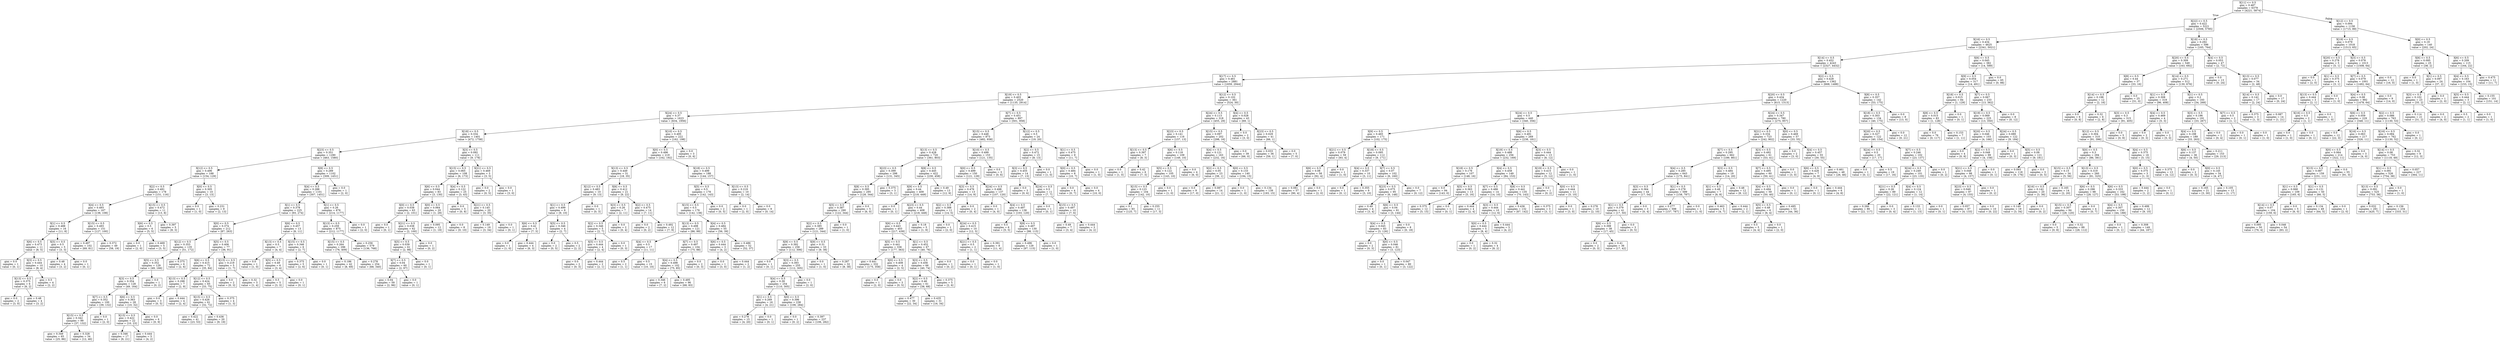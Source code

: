 digraph Tree {
node [shape=box] ;
0 [label="X[11] <= 0.5\ngini = 0.487\nsamples = 6379\nvalue = [4221, 5874]"] ;
1 [label="X[22] <= 0.5\ngini = 0.422\nsamples = 5221\nvalue = [2506, 5785]"] ;
0 -> 1 [labeldistance=2.5, labelangle=45, headlabel="True"] ;
2 [label="X[16] <= 0.5\ngini = 0.434\nsamples = 4625\nvalue = [2341, 5021]"] ;
1 -> 2 ;
3 [label="X[14] <= 0.5\ngini = 0.452\nsamples = 4243\nvalue = [2327, 4432]"] ;
2 -> 3 ;
4 [label="X[17] <= 0.5\ngini = 0.461\nsamples = 2881\nvalue = [1659, 2944]"] ;
3 -> 4 ;
5 [label="X[19] <= 0.5\ngini = 0.403\nsamples = 2520\nvalue = [1135, 2914]"] ;
4 -> 5 ;
6 [label="X[24] <= 0.5\ngini = 0.37\nsamples = 1623\nvalue = [634, 1956]"] ;
5 -> 6 ;
7 [label="X[18] <= 0.5\ngini = 0.334\nsamples = 1401\nvalue = [472, 1758]"] ;
6 -> 7 ;
8 [label="X[23] <= 0.5\ngini = 0.351\nsamples = 1290\nvalue = [463, 1580]"] ;
7 -> 8 ;
9 [label="X[12] <= 0.5\ngini = 0.496\nsamples = 188\nvalue = [154, 129]"] ;
8 -> 9 ;
10 [label="X[2] <= 0.5\ngini = 0.491\nsamples = 178\nvalue = [151, 116]"] ;
9 -> 10 ;
11 [label="X[4] <= 0.5\ngini = 0.493\nsamples = 167\nvalue = [138, 108]"] ;
10 -> 11 ;
12 [label="X[1] <= 0.5\ngini = 0.488\nsamples = 16\nvalue = [11, 8]"] ;
11 -> 12 ;
13 [label="X[6] <= 0.5\ngini = 0.473\nsamples = 11\nvalue = [8, 5]"] ;
12 -> 13 ;
14 [label="gini = 0.0\nsamples = 1\nvalue = [0, 1]"] ;
13 -> 14 ;
15 [label="X[3] <= 0.5\ngini = 0.444\nsamples = 10\nvalue = [8, 4]"] ;
13 -> 15 ;
16 [label="X[13] <= 0.5\ngini = 0.375\nsamples = 6\nvalue = [6, 2]"] ;
15 -> 16 ;
17 [label="gini = 0.0\nsamples = 2\nvalue = [3, 0]"] ;
16 -> 17 ;
18 [label="gini = 0.48\nsamples = 4\nvalue = [3, 2]"] ;
16 -> 18 ;
19 [label="gini = 0.5\nsamples = 4\nvalue = [2, 2]"] ;
15 -> 19 ;
20 [label="X[5] <= 0.5\ngini = 0.5\nsamples = 5\nvalue = [3, 3]"] ;
12 -> 20 ;
21 [label="gini = 0.48\nsamples = 4\nvalue = [3, 2]"] ;
20 -> 21 ;
22 [label="gini = 0.0\nsamples = 1\nvalue = [0, 1]"] ;
20 -> 22 ;
23 [label="X[15] <= 0.5\ngini = 0.493\nsamples = 151\nvalue = [127, 100]"] ;
11 -> 23 ;
24 [label="gini = 0.497\nsamples = 102\nvalue = [69, 81]"] ;
23 -> 24 ;
25 [label="gini = 0.372\nsamples = 49\nvalue = [58, 19]"] ;
23 -> 25 ;
26 [label="X[15] <= 0.5\ngini = 0.472\nsamples = 11\nvalue = [13, 8]"] ;
10 -> 26 ;
27 [label="X[6] <= 0.5\ngini = 0.5\nsamples = 6\nvalue = [5, 5]"] ;
26 -> 27 ;
28 [label="gini = 0.0\nsamples = 1\nvalue = [2, 0]"] ;
27 -> 28 ;
29 [label="gini = 0.469\nsamples = 5\nvalue = [3, 5]"] ;
27 -> 29 ;
30 [label="gini = 0.397\nsamples = 5\nvalue = [8, 3]"] ;
26 -> 30 ;
31 [label="X[0] <= 0.5\ngini = 0.305\nsamples = 10\nvalue = [3, 13]"] ;
9 -> 31 ;
32 [label="gini = 0.0\nsamples = 1\nvalue = [1, 0]"] ;
31 -> 32 ;
33 [label="gini = 0.231\nsamples = 9\nvalue = [2, 13]"] ;
31 -> 33 ;
34 [label="X[8] <= 0.5\ngini = 0.289\nsamples = 1102\nvalue = [309, 1451]"] ;
8 -> 34 ;
35 [label="X[4] <= 0.5\ngini = 0.288\nsamples = 1101\nvalue = [307, 1451]"] ;
34 -> 35 ;
36 [label="X[1] <= 0.5\ngini = 0.378\nsamples = 225\nvalue = [93, 274]"] ;
35 -> 36 ;
37 [label="X[0] <= 0.5\ngini = 0.374\nsamples = 212\nvalue = [87, 263]"] ;
36 -> 37 ;
38 [label="X[12] <= 0.5\ngini = 0.353\nsamples = 135\nvalue = [51, 172]"] ;
37 -> 38 ;
39 [label="X[5] <= 0.5\ngini = 0.352\nsamples = 129\nvalue = [49, 166]"] ;
38 -> 39 ;
40 [label="X[3] <= 0.5\ngini = 0.354\nsamples = 128\nvalue = [49, 164]"] ;
39 -> 40 ;
41 [label="X[7] <= 0.5\ngini = 0.352\nsamples = 100\nvalue = [39, 132]"] ;
40 -> 41 ;
42 [label="X[15] <= 0.5\ngini = 0.342\nsamples = 99\nvalue = [37, 132]"] ;
41 -> 42 ;
43 [label="gini = 0.349\nsamples = 65\nvalue = [25, 86]"] ;
42 -> 43 ;
44 [label="gini = 0.328\nsamples = 34\nvalue = [12, 46]"] ;
42 -> 44 ;
45 [label="gini = 0.0\nsamples = 1\nvalue = [2, 0]"] ;
41 -> 45 ;
46 [label="X[6] <= 0.5\ngini = 0.363\nsamples = 28\nvalue = [10, 32]"] ;
40 -> 46 ;
47 [label="X[15] <= 0.5\ngini = 0.422\nsamples = 22\nvalue = [10, 23]"] ;
46 -> 47 ;
48 [label="gini = 0.346\nsamples = 17\nvalue = [6, 21]"] ;
47 -> 48 ;
49 [label="gini = 0.444\nsamples = 5\nvalue = [4, 2]"] ;
47 -> 49 ;
50 [label="gini = 0.0\nsamples = 6\nvalue = [0, 9]"] ;
46 -> 50 ;
51 [label="gini = 0.0\nsamples = 1\nvalue = [0, 2]"] ;
39 -> 51 ;
52 [label="gini = 0.375\nsamples = 6\nvalue = [2, 6]"] ;
38 -> 52 ;
53 [label="X[5] <= 0.5\ngini = 0.406\nsamples = 77\nvalue = [36, 91]"] ;
37 -> 53 ;
54 [label="X[6] <= 0.5\ngini = 0.415\nsamples = 72\nvalue = [35, 84]"] ;
53 -> 54 ;
55 [label="X[13] <= 0.5\ngini = 0.298\nsamples = 7\nvalue = [2, 9]"] ;
54 -> 55 ;
56 [label="gini = 0.0\nsamples = 3\nvalue = [0, 5]"] ;
55 -> 56 ;
57 [label="gini = 0.444\nsamples = 4\nvalue = [2, 4]"] ;
55 -> 57 ;
58 [label="X[12] <= 0.5\ngini = 0.424\nsamples = 65\nvalue = [33, 75]"] ;
54 -> 58 ;
59 [label="X[15] <= 0.5\ngini = 0.426\nsamples = 61\nvalue = [32, 72]"] ;
58 -> 59 ;
60 [label="gini = 0.422\nsamples = 41\nvalue = [23, 53]"] ;
59 -> 60 ;
61 [label="gini = 0.436\nsamples = 20\nvalue = [9, 19]"] ;
59 -> 61 ;
62 [label="gini = 0.375\nsamples = 4\nvalue = [1, 3]"] ;
58 -> 62 ;
63 [label="X[15] <= 0.5\ngini = 0.219\nsamples = 5\nvalue = [1, 7]"] ;
53 -> 63 ;
64 [label="gini = 0.0\nsamples = 2\nvalue = [0, 3]"] ;
63 -> 64 ;
65 [label="gini = 0.32\nsamples = 3\nvalue = [1, 4]"] ;
63 -> 65 ;
66 [label="X[6] <= 0.5\ngini = 0.457\nsamples = 13\nvalue = [6, 11]"] ;
36 -> 66 ;
67 [label="X[13] <= 0.5\ngini = 0.5\nsamples = 7\nvalue = [4, 4]"] ;
66 -> 67 ;
68 [label="gini = 0.0\nsamples = 1\nvalue = [1, 0]"] ;
67 -> 68 ;
69 [label="X[5] <= 0.5\ngini = 0.49\nsamples = 6\nvalue = [3, 4]"] ;
67 -> 69 ;
70 [label="gini = 0.5\nsamples = 5\nvalue = [3, 3]"] ;
69 -> 70 ;
71 [label="gini = 0.0\nsamples = 1\nvalue = [0, 1]"] ;
69 -> 71 ;
72 [label="X[15] <= 0.5\ngini = 0.346\nsamples = 6\nvalue = [2, 7]"] ;
66 -> 72 ;
73 [label="gini = 0.375\nsamples = 5\nvalue = [2, 6]"] ;
72 -> 73 ;
74 [label="gini = 0.0\nsamples = 1\nvalue = [0, 1]"] ;
72 -> 74 ;
75 [label="X[1] <= 0.5\ngini = 0.26\nsamples = 876\nvalue = [214, 1177]"] ;
35 -> 75 ;
76 [label="X[13] <= 0.5\ngini = 0.259\nsamples = 875\nvalue = [212, 1177]"] ;
75 -> 76 ;
77 [label="X[15] <= 0.5\ngini = 0.264\nsamples = 296\nvalue = [76, 409]"] ;
76 -> 77 ;
78 [label="gini = 0.186\nsamples = 42\nvalue = [8, 69]"] ;
77 -> 78 ;
79 [label="gini = 0.278\nsamples = 254\nvalue = [68, 340]"] ;
77 -> 79 ;
80 [label="gini = 0.256\nsamples = 579\nvalue = [136, 768]"] ;
76 -> 80 ;
81 [label="gini = 0.0\nsamples = 1\nvalue = [2, 0]"] ;
75 -> 81 ;
82 [label="gini = 0.0\nsamples = 1\nvalue = [2, 0]"] ;
34 -> 82 ;
83 [label="X[3] <= 0.5\ngini = 0.092\nsamples = 111\nvalue = [9, 178]"] ;
7 -> 83 ;
84 [label="X[15] <= 0.5\ngini = 0.065\nsamples = 108\nvalue = [6, 173]"] ;
83 -> 84 ;
85 [label="X[6] <= 0.5\ngini = 0.044\nsamples = 83\nvalue = [3, 130]"] ;
84 -> 85 ;
86 [label="X[0] <= 0.5\ngini = 0.038\nsamples = 63\nvalue = [2, 101]"] ;
85 -> 86 ;
87 [label="gini = 0.0\nsamples = 1\nvalue = [0, 1]"] ;
86 -> 87 ;
88 [label="X[21] <= 0.5\ngini = 0.038\nsamples = 62\nvalue = [2, 100]"] ;
86 -> 88 ;
89 [label="X[5] <= 0.5\ngini = 0.039\nsamples = 61\nvalue = [2, 98]"] ;
88 -> 89 ;
90 [label="X[7] <= 0.5\ngini = 0.04\nsamples = 60\nvalue = [2, 97]"] ;
89 -> 90 ;
91 [label="gini = 0.04\nsamples = 59\nvalue = [2, 96]"] ;
90 -> 91 ;
92 [label="gini = 0.0\nsamples = 1\nvalue = [0, 1]"] ;
90 -> 92 ;
93 [label="gini = 0.0\nsamples = 1\nvalue = [0, 1]"] ;
89 -> 93 ;
94 [label="gini = 0.0\nsamples = 1\nvalue = [0, 2]"] ;
88 -> 94 ;
95 [label="X[0] <= 0.5\ngini = 0.064\nsamples = 20\nvalue = [1, 29]"] ;
85 -> 95 ;
96 [label="gini = 0.095\nsamples = 12\nvalue = [1, 19]"] ;
95 -> 96 ;
97 [label="gini = 0.0\nsamples = 8\nvalue = [0, 10]"] ;
95 -> 97 ;
98 [label="X[4] <= 0.5\ngini = 0.122\nsamples = 25\nvalue = [3, 43]"] ;
84 -> 98 ;
99 [label="gini = 0.0\nsamples = 5\nvalue = [0, 8]"] ;
98 -> 99 ;
100 [label="X[21] <= 0.5\ngini = 0.145\nsamples = 20\nvalue = [3, 35]"] ;
98 -> 100 ;
101 [label="gini = 0.149\nsamples = 19\nvalue = [3, 34]"] ;
100 -> 101 ;
102 [label="gini = 0.0\nsamples = 1\nvalue = [0, 1]"] ;
100 -> 102 ;
103 [label="X[21] <= 0.5\ngini = 0.469\nsamples = 3\nvalue = [3, 5]"] ;
83 -> 103 ;
104 [label="gini = 0.0\nsamples = 2\nvalue = [0, 5]"] ;
103 -> 104 ;
105 [label="gini = 0.0\nsamples = 1\nvalue = [3, 0]"] ;
103 -> 105 ;
106 [label="X[10] <= 0.5\ngini = 0.495\nsamples = 222\nvalue = [162, 198]"] ;
6 -> 106 ;
107 [label="X[0] <= 0.5\ngini = 0.496\nsamples = 219\nvalue = [162, 192]"] ;
106 -> 107 ;
108 [label="X[13] <= 0.5\ngini = 0.449\nsamples = 31\nvalue = [18, 35]"] ;
107 -> 108 ;
109 [label="X[12] <= 0.5\ngini = 0.483\nsamples = 10\nvalue = [9, 13]"] ;
108 -> 109 ;
110 [label="X[1] <= 0.5\ngini = 0.499\nsamples = 9\nvalue = [9, 10]"] ;
109 -> 110 ;
111 [label="X[6] <= 0.5\ngini = 0.42\nsamples = 5\nvalue = [7, 3]"] ;
110 -> 111 ;
112 [label="gini = 0.0\nsamples = 1\nvalue = [1, 0]"] ;
111 -> 112 ;
113 [label="gini = 0.444\nsamples = 4\nvalue = [6, 3]"] ;
111 -> 113 ;
114 [label="X[5] <= 0.5\ngini = 0.346\nsamples = 4\nvalue = [2, 7]"] ;
110 -> 114 ;
115 [label="gini = 0.0\nsamples = 2\nvalue = [0, 5]"] ;
114 -> 115 ;
116 [label="gini = 0.5\nsamples = 2\nvalue = [2, 2]"] ;
114 -> 116 ;
117 [label="gini = 0.0\nsamples = 1\nvalue = [0, 3]"] ;
109 -> 117 ;
118 [label="X[6] <= 0.5\ngini = 0.412\nsamples = 21\nvalue = [9, 22]"] ;
108 -> 118 ;
119 [label="X[3] <= 0.5\ngini = 0.26\nsamples = 7\nvalue = [2, 11]"] ;
118 -> 119 ;
120 [label="X[2] <= 0.5\ngini = 0.346\nsamples = 5\nvalue = [2, 7]"] ;
119 -> 120 ;
121 [label="X[5] <= 0.5\ngini = 0.444\nsamples = 4\nvalue = [2, 4]"] ;
120 -> 121 ;
122 [label="gini = 0.0\nsamples = 2\nvalue = [0, 3]"] ;
121 -> 122 ;
123 [label="gini = 0.444\nsamples = 2\nvalue = [2, 1]"] ;
121 -> 123 ;
124 [label="gini = 0.0\nsamples = 1\nvalue = [0, 3]"] ;
120 -> 124 ;
125 [label="gini = 0.0\nsamples = 2\nvalue = [0, 4]"] ;
119 -> 125 ;
126 [label="X[2] <= 0.5\ngini = 0.475\nsamples = 14\nvalue = [7, 11]"] ;
118 -> 126 ;
127 [label="gini = 0.0\nsamples = 2\nvalue = [0, 2]"] ;
126 -> 127 ;
128 [label="gini = 0.492\nsamples = 12\nvalue = [7, 9]"] ;
126 -> 128 ;
129 [label="X[18] <= 0.5\ngini = 0.499\nsamples = 188\nvalue = [144, 157]"] ;
107 -> 129 ;
130 [label="X[5] <= 0.5\ngini = 0.5\nsamples = 178\nvalue = [142, 143]"] ;
129 -> 130 ;
131 [label="X[15] <= 0.5\ngini = 0.5\nsamples = 176\nvalue = [142, 138]"] ;
130 -> 131 ;
132 [label="X[13] <= 0.5\ngini = 0.498\nsamples = 121\nvalue = [86, 99]"] ;
131 -> 132 ;
133 [label="X[4] <= 0.5\ngini = 0.5\nsamples = 17\nvalue = [11, 11]"] ;
132 -> 133 ;
134 [label="gini = 0.5\nsamples = 2\nvalue = [1, 1]"] ;
133 -> 134 ;
135 [label="gini = 0.5\nsamples = 15\nvalue = [10, 10]"] ;
133 -> 135 ;
136 [label="X[7] <= 0.5\ngini = 0.497\nsamples = 104\nvalue = [75, 88]"] ;
132 -> 136 ;
137 [label="X[4] <= 0.5\ngini = 0.498\nsamples = 102\nvalue = [75, 85]"] ;
136 -> 137 ;
138 [label="gini = 0.346\nsamples = 6\nvalue = [7, 2]"] ;
137 -> 138 ;
139 [label="gini = 0.495\nsamples = 96\nvalue = [68, 83]"] ;
137 -> 139 ;
140 [label="gini = 0.0\nsamples = 2\nvalue = [0, 3]"] ;
136 -> 140 ;
141 [label="X[4] <= 0.5\ngini = 0.484\nsamples = 55\nvalue = [56, 39]"] ;
131 -> 141 ;
142 [label="X[6] <= 0.5\ngini = 0.444\nsamples = 3\nvalue = [4, 2]"] ;
141 -> 142 ;
143 [label="gini = 0.0\nsamples = 1\nvalue = [3, 0]"] ;
142 -> 143 ;
144 [label="gini = 0.444\nsamples = 2\nvalue = [1, 2]"] ;
142 -> 144 ;
145 [label="gini = 0.486\nsamples = 52\nvalue = [52, 37]"] ;
141 -> 145 ;
146 [label="gini = 0.0\nsamples = 2\nvalue = [0, 5]"] ;
130 -> 146 ;
147 [label="X[13] <= 0.5\ngini = 0.219\nsamples = 10\nvalue = [2, 14]"] ;
129 -> 147 ;
148 [label="gini = 0.0\nsamples = 1\nvalue = [2, 0]"] ;
147 -> 148 ;
149 [label="gini = 0.0\nsamples = 9\nvalue = [0, 14]"] ;
147 -> 149 ;
150 [label="gini = 0.0\nsamples = 3\nvalue = [0, 6]"] ;
106 -> 150 ;
151 [label="X[7] <= 0.5\ngini = 0.451\nsamples = 897\nvalue = [501, 958]"] ;
5 -> 151 ;
152 [label="X[15] <= 0.5\ngini = 0.448\nsamples = 873\nvalue = [482, 938]"] ;
151 -> 152 ;
153 [label="X[13] <= 0.5\ngini = 0.428\nsamples = 720\nvalue = [361, 803]"] ;
152 -> 153 ;
154 [label="X[23] <= 0.5\ngini = 0.399\nsamples = 298\nvalue = [131, 345]"] ;
153 -> 154 ;
155 [label="X[8] <= 0.5\ngini = 0.395\nsamples = 295\nvalue = [128, 344]"] ;
154 -> 155 ;
156 [label="X[5] <= 0.5\ngini = 0.387\nsamples = 290\nvalue = [122, 344]"] ;
155 -> 156 ;
157 [label="X[2] <= 0.5\ngini = 0.385\nsamples = 289\nvalue = [121, 344]"] ;
156 -> 157 ;
158 [label="X[9] <= 0.5\ngini = 0.392\nsamples = 256\nvalue = [112, 306]"] ;
157 -> 158 ;
159 [label="gini = 0.0\nsamples = 1\nvalue = [0, 1]"] ;
158 -> 159 ;
160 [label="X[3] <= 0.5\ngini = 0.393\nsamples = 255\nvalue = [112, 305]"] ;
158 -> 160 ;
161 [label="X[4] <= 0.5\ngini = 0.39\nsamples = 254\nvalue = [110, 305]"] ;
160 -> 161 ;
162 [label="X[1] <= 0.5\ngini = 0.269\nsamples = 16\nvalue = [4, 21]"] ;
161 -> 162 ;
163 [label="gini = 0.278\nsamples = 15\nvalue = [4, 20]"] ;
162 -> 163 ;
164 [label="gini = 0.0\nsamples = 1\nvalue = [0, 1]"] ;
162 -> 164 ;
165 [label="X[0] <= 0.5\ngini = 0.396\nsamples = 238\nvalue = [106, 284]"] ;
161 -> 165 ;
166 [label="gini = 0.0\nsamples = 1\nvalue = [0, 2]"] ;
165 -> 166 ;
167 [label="gini = 0.397\nsamples = 237\nvalue = [106, 282]"] ;
165 -> 167 ;
168 [label="gini = 0.0\nsamples = 1\nvalue = [2, 0]"] ;
160 -> 168 ;
169 [label="X[9] <= 0.5\ngini = 0.31\nsamples = 33\nvalue = [9, 38]"] ;
157 -> 169 ;
170 [label="gini = 0.0\nsamples = 1\nvalue = [1, 0]"] ;
169 -> 170 ;
171 [label="gini = 0.287\nsamples = 32\nvalue = [8, 38]"] ;
169 -> 171 ;
172 [label="gini = 0.0\nsamples = 1\nvalue = [1, 0]"] ;
156 -> 172 ;
173 [label="gini = 0.0\nsamples = 5\nvalue = [6, 0]"] ;
155 -> 173 ;
174 [label="gini = 0.375\nsamples = 3\nvalue = [3, 1]"] ;
154 -> 174 ;
175 [label="X[8] <= 0.5\ngini = 0.445\nsamples = 422\nvalue = [230, 458]"] ;
153 -> 175 ;
176 [label="X[9] <= 0.5\ngini = 0.44\nsamples = 409\nvalue = [218, 449]"] ;
175 -> 176 ;
177 [label="gini = 0.0\nsamples = 1\nvalue = [0, 1]"] ;
176 -> 177 ;
178 [label="X[23] <= 0.5\ngini = 0.44\nsamples = 408\nvalue = [218, 448]"] ;
176 -> 178 ;
179 [label="X[6] <= 0.5\ngini = 0.443\nsamples = 403\nvalue = [217, 439]"] ;
178 -> 179 ;
180 [label="X[5] <= 0.5\ngini = 0.441\nsamples = 336\nvalue = [177, 363]"] ;
179 -> 180 ;
181 [label="gini = 0.441\nsamples = 332\nvalue = [175, 358]"] ;
180 -> 181 ;
182 [label="X[0] <= 0.5\ngini = 0.408\nsamples = 4\nvalue = [2, 5]"] ;
180 -> 182 ;
183 [label="gini = 0.0\nsamples = 1\nvalue = [2, 0]"] ;
182 -> 183 ;
184 [label="gini = 0.0\nsamples = 3\nvalue = [0, 5]"] ;
182 -> 184 ;
185 [label="X[1] <= 0.5\ngini = 0.452\nsamples = 67\nvalue = [40, 76]"] ;
179 -> 185 ;
186 [label="X[3] <= 0.5\ngini = 0.456\nsamples = 66\nvalue = [40, 74]"] ;
185 -> 186 ;
187 [label="X[2] <= 0.5\ngini = 0.46\nsamples = 61\nvalue = [38, 68]"] ;
186 -> 187 ;
188 [label="gini = 0.477\nsamples = 30\nvalue = [22, 34]"] ;
187 -> 188 ;
189 [label="gini = 0.435\nsamples = 31\nvalue = [16, 34]"] ;
187 -> 189 ;
190 [label="gini = 0.375\nsamples = 5\nvalue = [2, 6]"] ;
186 -> 190 ;
191 [label="gini = 0.0\nsamples = 1\nvalue = [0, 2]"] ;
185 -> 191 ;
192 [label="gini = 0.18\nsamples = 5\nvalue = [1, 9]"] ;
178 -> 192 ;
193 [label="gini = 0.49\nsamples = 13\nvalue = [12, 9]"] ;
175 -> 193 ;
194 [label="X[10] <= 0.5\ngini = 0.499\nsamples = 153\nvalue = [121, 135]"] ;
152 -> 194 ;
195 [label="X[0] <= 0.5\ngini = 0.499\nsamples = 150\nvalue = [121, 129]"] ;
194 -> 195 ;
196 [label="X[3] <= 0.5\ngini = 0.476\nsamples = 13\nvalue = [14, 9]"] ;
195 -> 196 ;
197 [label="X[2] <= 0.5\ngini = 0.388\nsamples = 11\nvalue = [14, 5]"] ;
196 -> 197 ;
198 [label="gini = 0.0\nsamples = 1\nvalue = [2, 0]"] ;
197 -> 198 ;
199 [label="X[24] <= 0.5\ngini = 0.415\nsamples = 10\nvalue = [12, 5]"] ;
197 -> 199 ;
200 [label="X[21] <= 0.5\ngini = 0.5\nsamples = 2\nvalue = [1, 1]"] ;
199 -> 200 ;
201 [label="gini = 0.0\nsamples = 1\nvalue = [0, 1]"] ;
200 -> 201 ;
202 [label="gini = 0.0\nsamples = 1\nvalue = [1, 0]"] ;
200 -> 202 ;
203 [label="gini = 0.391\nsamples = 8\nvalue = [11, 4]"] ;
199 -> 203 ;
204 [label="gini = 0.0\nsamples = 2\nvalue = [0, 4]"] ;
196 -> 204 ;
205 [label="X[24] <= 0.5\ngini = 0.498\nsamples = 137\nvalue = [107, 120]"] ;
195 -> 205 ;
206 [label="gini = 0.0\nsamples = 1\nvalue = [4, 0]"] ;
205 -> 206 ;
207 [label="X[4] <= 0.5\ngini = 0.497\nsamples = 136\nvalue = [103, 120]"] ;
205 -> 207 ;
208 [label="gini = 0.5\nsamples = 6\nvalue = [5, 5]"] ;
207 -> 208 ;
209 [label="X[8] <= 0.5\ngini = 0.497\nsamples = 130\nvalue = [98, 115]"] ;
207 -> 209 ;
210 [label="gini = 0.496\nsamples = 129\nvalue = [97, 115]"] ;
209 -> 210 ;
211 [label="gini = 0.0\nsamples = 1\nvalue = [1, 0]"] ;
209 -> 211 ;
212 [label="gini = 0.0\nsamples = 3\nvalue = [0, 6]"] ;
194 -> 212 ;
213 [label="X[12] <= 0.5\ngini = 0.5\nsamples = 24\nvalue = [19, 20]"] ;
151 -> 213 ;
214 [label="X[2] <= 0.5\ngini = 0.472\nsamples = 15\nvalue = [8, 13]"] ;
213 -> 214 ;
215 [label="X[3] <= 0.5\ngini = 0.455\nsamples = 14\nvalue = [7, 13]"] ;
214 -> 215 ;
216 [label="gini = 0.0\nsamples = 3\nvalue = [0, 6]"] ;
215 -> 216 ;
217 [label="X[24] <= 0.5\ngini = 0.5\nsamples = 11\nvalue = [7, 7]"] ;
215 -> 217 ;
218 [label="gini = 0.0\nsamples = 1\nvalue = [0, 1]"] ;
217 -> 218 ;
219 [label="X[15] <= 0.5\ngini = 0.497\nsamples = 10\nvalue = [7, 6]"] ;
217 -> 219 ;
220 [label="gini = 0.49\nsamples = 7\nvalue = [3, 4]"] ;
219 -> 220 ;
221 [label="gini = 0.444\nsamples = 3\nvalue = [4, 2]"] ;
219 -> 221 ;
222 [label="gini = 0.0\nsamples = 1\nvalue = [1, 0]"] ;
214 -> 222 ;
223 [label="X[1] <= 0.5\ngini = 0.475\nsamples = 9\nvalue = [11, 7]"] ;
213 -> 223 ;
224 [label="X[0] <= 0.5\ngini = 0.484\nsamples = 8\nvalue = [10, 7]"] ;
223 -> 224 ;
225 [label="gini = 0.0\nsamples = 4\nvalue = [0, 7]"] ;
224 -> 225 ;
226 [label="gini = 0.0\nsamples = 4\nvalue = [10, 0]"] ;
224 -> 226 ;
227 [label="gini = 0.0\nsamples = 1\nvalue = [1, 0]"] ;
223 -> 227 ;
228 [label="X[12] <= 0.5\ngini = 0.102\nsamples = 361\nvalue = [524, 30]"] ;
4 -> 228 ;
229 [label="X[24] <= 0.5\ngini = 0.113\nsamples = 318\nvalue = [455, 29]"] ;
228 -> 229 ;
230 [label="X[23] <= 0.5\ngini = 0.141\nsamples = 116\nvalue = [157, 13]"] ;
229 -> 230 ;
231 [label="X[13] <= 0.5\ngini = 0.397\nsamples = 7\nvalue = [8, 3]"] ;
230 -> 231 ;
232 [label="gini = 0.0\nsamples = 1\nvalue = [1, 0]"] ;
231 -> 232 ;
233 [label="gini = 0.42\nsamples = 6\nvalue = [7, 3]"] ;
231 -> 233 ;
234 [label="X[6] <= 0.5\ngini = 0.118\nsamples = 109\nvalue = [149, 10]"] ;
230 -> 234 ;
235 [label="X[5] <= 0.5\ngini = 0.122\nsamples = 105\nvalue = [143, 10]"] ;
234 -> 235 ;
236 [label="X[15] <= 0.5\ngini = 0.123\nsamples = 104\nvalue = [142, 10]"] ;
235 -> 236 ;
237 [label="gini = 0.1\nsamples = 93\nvalue = [125, 7]"] ;
236 -> 237 ;
238 [label="gini = 0.255\nsamples = 11\nvalue = [17, 3]"] ;
236 -> 238 ;
239 [label="gini = 0.0\nsamples = 1\nvalue = [1, 0]"] ;
235 -> 239 ;
240 [label="gini = 0.0\nsamples = 4\nvalue = [6, 0]"] ;
234 -> 240 ;
241 [label="X[15] <= 0.5\ngini = 0.097\nsamples = 202\nvalue = [298, 16]"] ;
229 -> 241 ;
242 [label="X[4] <= 0.5\ngini = 0.121\nsamples = 163\nvalue = [232, 16]"] ;
241 -> 242 ;
243 [label="X[2] <= 0.5\ngini = 0.05\nsamples = 23\nvalue = [38, 1]"] ;
242 -> 243 ;
244 [label="gini = 0.0\nsamples = 9\nvalue = [17, 0]"] ;
243 -> 244 ;
245 [label="gini = 0.087\nsamples = 14\nvalue = [21, 1]"] ;
243 -> 245 ;
246 [label="X[0] <= 0.5\ngini = 0.133\nsamples = 140\nvalue = [194, 15]"] ;
242 -> 246 ;
247 [label="gini = 0.0\nsamples = 1\nvalue = [1, 0]"] ;
246 -> 247 ;
248 [label="gini = 0.134\nsamples = 139\nvalue = [193, 15]"] ;
246 -> 248 ;
249 [label="gini = 0.0\nsamples = 39\nvalue = [66, 0]"] ;
241 -> 249 ;
250 [label="X[4] <= 0.5\ngini = 0.028\nsamples = 43\nvalue = [69, 1]"] ;
228 -> 250 ;
251 [label="gini = 0.0\nsamples = 2\nvalue = [3, 0]"] ;
250 -> 251 ;
252 [label="X[23] <= 0.5\ngini = 0.029\nsamples = 41\nvalue = [66, 1]"] ;
250 -> 252 ;
253 [label="gini = 0.033\nsamples = 36\nvalue = [59, 1]"] ;
252 -> 253 ;
254 [label="gini = 0.0\nsamples = 5\nvalue = [7, 0]"] ;
252 -> 254 ;
255 [label="X[2] <= 0.5\ngini = 0.428\nsamples = 1362\nvalue = [668, 1488]"] ;
3 -> 255 ;
256 [label="X[20] <= 0.5\ngini = 0.434\nsamples = 1220\nvalue = [615, 1313]"] ;
255 -> 256 ;
257 [label="X[24] <= 0.5\ngini = 0.5\nsamples = 440\nvalue = [340, 356]"] ;
256 -> 257 ;
258 [label="X[9] <= 0.5\ngini = 0.465\nsamples = 171\nvalue = [102, 175]"] ;
257 -> 258 ;
259 [label="X[21] <= 0.5\ngini = 0.079\nsamples = 59\nvalue = [93, 4]"] ;
258 -> 259 ;
260 [label="X[6] <= 0.5\ngini = 0.08\nsamples = 58\nvalue = [92, 4]"] ;
259 -> 260 ;
261 [label="gini = 0.081\nsamples = 57\nvalue = [90, 4]"] ;
260 -> 261 ;
262 [label="gini = 0.0\nsamples = 1\nvalue = [2, 0]"] ;
260 -> 262 ;
263 [label="gini = 0.0\nsamples = 1\nvalue = [1, 0]"] ;
259 -> 263 ;
264 [label="X[18] <= 0.5\ngini = 0.095\nsamples = 112\nvalue = [9, 171]"] ;
258 -> 264 ;
265 [label="X[4] <= 0.5\ngini = 0.337\nsamples = 10\nvalue = [3, 11]"] ;
264 -> 265 ;
266 [label="gini = 0.0\nsamples = 1\nvalue = [0, 1]"] ;
265 -> 266 ;
267 [label="gini = 0.355\nsamples = 9\nvalue = [3, 10]"] ;
265 -> 267 ;
268 [label="X[7] <= 0.5\ngini = 0.07\nsamples = 102\nvalue = [6, 160]"] ;
264 -> 268 ;
269 [label="X[23] <= 0.5\ngini = 0.075\nsamples = 95\nvalue = [6, 148]"] ;
268 -> 269 ;
270 [label="gini = 0.49\nsamples = 4\nvalue = [3, 4]"] ;
269 -> 270 ;
271 [label="X[6] <= 0.5\ngini = 0.04\nsamples = 91\nvalue = [3, 144]"] ;
269 -> 271 ;
272 [label="X[4] <= 0.5\ngini = 0.045\nsamples = 83\nvalue = [3, 126]"] ;
271 -> 272 ;
273 [label="gini = 0.0\nsamples = 2\nvalue = [0, 3]"] ;
272 -> 273 ;
274 [label="X[0] <= 0.5\ngini = 0.046\nsamples = 81\nvalue = [3, 123]"] ;
272 -> 274 ;
275 [label="gini = 0.0\nsamples = 1\nvalue = [0, 1]"] ;
274 -> 275 ;
276 [label="gini = 0.047\nsamples = 80\nvalue = [3, 122]"] ;
274 -> 276 ;
277 [label="gini = 0.0\nsamples = 8\nvalue = [0, 18]"] ;
271 -> 277 ;
278 [label="gini = 0.0\nsamples = 7\nvalue = [0, 12]"] ;
268 -> 278 ;
279 [label="X[6] <= 0.5\ngini = 0.491\nsamples = 269\nvalue = [238, 181]"] ;
257 -> 279 ;
280 [label="X[19] <= 0.5\ngini = 0.488\nsamples = 256\nvalue = [232, 169]"] ;
279 -> 280 ;
281 [label="X[18] <= 0.5\ngini = 0.176\nsamples = 107\nvalue = [148, 16]"] ;
280 -> 281 ;
282 [label="gini = 0.0\nsamples = 94\nvalue = [143, 0]"] ;
281 -> 282 ;
283 [label="X[5] <= 0.5\ngini = 0.363\nsamples = 13\nvalue = [5, 16]"] ;
281 -> 283 ;
284 [label="gini = 0.375\nsamples = 12\nvalue = [5, 15]"] ;
283 -> 284 ;
285 [label="gini = 0.0\nsamples = 1\nvalue = [0, 1]"] ;
283 -> 285 ;
286 [label="X[4] <= 0.5\ngini = 0.458\nsamples = 149\nvalue = [84, 153]"] ;
280 -> 286 ;
287 [label="X[7] <= 0.5\ngini = 0.486\nsamples = 14\nvalue = [14, 10]"] ;
286 -> 287 ;
288 [label="gini = 0.444\nsamples = 4\nvalue = [2, 4]"] ;
287 -> 288 ;
289 [label="X[3] <= 0.5\ngini = 0.444\nsamples = 10\nvalue = [12, 6]"] ;
287 -> 289 ;
290 [label="X[0] <= 0.5\ngini = 0.444\nsamples = 5\nvalue = [8, 4]"] ;
289 -> 290 ;
291 [label="gini = 0.0\nsamples = 1\nvalue = [0, 2]"] ;
290 -> 291 ;
292 [label="gini = 0.32\nsamples = 4\nvalue = [8, 2]"] ;
290 -> 292 ;
293 [label="gini = 0.444\nsamples = 5\nvalue = [4, 2]"] ;
289 -> 293 ;
294 [label="X[8] <= 0.5\ngini = 0.441\nsamples = 135\nvalue = [70, 143]"] ;
286 -> 294 ;
295 [label="gini = 0.436\nsamples = 132\nvalue = [67, 142]"] ;
294 -> 295 ;
296 [label="gini = 0.375\nsamples = 3\nvalue = [3, 1]"] ;
294 -> 296 ;
297 [label="X[3] <= 0.5\ngini = 0.444\nsamples = 13\nvalue = [6, 12]"] ;
279 -> 297 ;
298 [label="X[19] <= 0.5\ngini = 0.415\nsamples = 12\nvalue = [5, 12]"] ;
297 -> 298 ;
299 [label="gini = 0.0\nsamples = 1\nvalue = [0, 2]"] ;
298 -> 299 ;
300 [label="X[0] <= 0.5\ngini = 0.444\nsamples = 11\nvalue = [5, 10]"] ;
298 -> 300 ;
301 [label="gini = 0.0\nsamples = 1\nvalue = [3, 0]"] ;
300 -> 301 ;
302 [label="gini = 0.278\nsamples = 10\nvalue = [2, 10]"] ;
300 -> 302 ;
303 [label="gini = 0.0\nsamples = 1\nvalue = [1, 0]"] ;
297 -> 303 ;
304 [label="X[24] <= 0.5\ngini = 0.347\nsamples = 780\nvalue = [275, 957]"] ;
256 -> 304 ;
305 [label="X[21] <= 0.5\ngini = 0.334\nsamples = 723\nvalue = [242, 902]"] ;
304 -> 305 ;
306 [label="X[7] <= 0.5\ngini = 0.295\nsamples = 662\nvalue = [189, 861]"] ;
305 -> 306 ;
307 [label="X[4] <= 0.5\ngini = 0.285\nsamples = 643\nvalue = [175, 841]"] ;
306 -> 307 ;
308 [label="X[3] <= 0.5\ngini = 0.364\nsamples = 44\nvalue = [17, 54]"] ;
307 -> 308 ;
309 [label="X[1] <= 0.5\ngini = 0.379\nsamples = 41\nvalue = [17, 50]"] ;
308 -> 309 ;
310 [label="X[6] <= 0.5\ngini = 0.398\nsamples = 38\nvalue = [17, 45]"] ;
309 -> 310 ;
311 [label="gini = 0.0\nsamples = 2\nvalue = [0, 3]"] ;
310 -> 311 ;
312 [label="gini = 0.41\nsamples = 36\nvalue = [17, 42]"] ;
310 -> 312 ;
313 [label="gini = 0.0\nsamples = 3\nvalue = [0, 5]"] ;
309 -> 313 ;
314 [label="gini = 0.0\nsamples = 3\nvalue = [0, 4]"] ;
308 -> 314 ;
315 [label="X[1] <= 0.5\ngini = 0.278\nsamples = 599\nvalue = [158, 787]"] ;
307 -> 315 ;
316 [label="gini = 0.277\nsamples = 598\nvalue = [157, 787]"] ;
315 -> 316 ;
317 [label="gini = 0.0\nsamples = 1\nvalue = [1, 0]"] ;
315 -> 317 ;
318 [label="X[3] <= 0.5\ngini = 0.484\nsamples = 19\nvalue = [14, 20]"] ;
306 -> 318 ;
319 [label="X[1] <= 0.5\ngini = 0.49\nsamples = 7\nvalue = [6, 8]"] ;
318 -> 319 ;
320 [label="gini = 0.463\nsamples = 5\nvalue = [4, 7]"] ;
319 -> 320 ;
321 [label="gini = 0.444\nsamples = 2\nvalue = [2, 1]"] ;
319 -> 321 ;
322 [label="gini = 0.48\nsamples = 12\nvalue = [8, 12]"] ;
318 -> 322 ;
323 [label="X[3] <= 0.5\ngini = 0.492\nsamples = 61\nvalue = [53, 41]"] ;
305 -> 323 ;
324 [label="X[7] <= 0.5\ngini = 0.495\nsamples = 60\nvalue = [50, 41]"] ;
323 -> 324 ;
325 [label="X[4] <= 0.5\ngini = 0.494\nsamples = 59\nvalue = [50, 40]"] ;
324 -> 325 ;
326 [label="X[5] <= 0.5\ngini = 0.48\nsamples = 6\nvalue = [6, 4]"] ;
325 -> 326 ;
327 [label="gini = 0.5\nsamples = 5\nvalue = [4, 4]"] ;
326 -> 327 ;
328 [label="gini = 0.0\nsamples = 1\nvalue = [2, 0]"] ;
326 -> 328 ;
329 [label="gini = 0.495\nsamples = 53\nvalue = [44, 36]"] ;
325 -> 329 ;
330 [label="gini = 0.0\nsamples = 1\nvalue = [0, 1]"] ;
324 -> 330 ;
331 [label="gini = 0.0\nsamples = 1\nvalue = [3, 0]"] ;
323 -> 331 ;
332 [label="X[0] <= 0.5\ngini = 0.469\nsamples = 57\nvalue = [33, 55]"] ;
304 -> 332 ;
333 [label="gini = 0.0\nsamples = 2\nvalue = [3, 0]"] ;
332 -> 333 ;
334 [label="X[4] <= 0.5\ngini = 0.457\nsamples = 55\nvalue = [30, 55]"] ;
332 -> 334 ;
335 [label="X[6] <= 0.5\ngini = 0.426\nsamples = 7\nvalue = [4, 9]"] ;
334 -> 335 ;
336 [label="gini = 0.0\nsamples = 1\nvalue = [0, 1]"] ;
335 -> 336 ;
337 [label="gini = 0.444\nsamples = 6\nvalue = [4, 8]"] ;
335 -> 337 ;
338 [label="gini = 0.461\nsamples = 48\nvalue = [26, 46]"] ;
334 -> 338 ;
339 [label="X[8] <= 0.5\ngini = 0.357\nsamples = 142\nvalue = [53, 175]"] ;
255 -> 339 ;
340 [label="X[18] <= 0.5\ngini = 0.303\nsamples = 134\nvalue = [40, 175]"] ;
339 -> 340 ;
341 [label="X[20] <= 0.5\ngini = 0.327\nsamples = 122\nvalue = [40, 154]"] ;
340 -> 341 ;
342 [label="X[24] <= 0.5\ngini = 0.5\nsamples = 20\nvalue = [17, 17]"] ;
341 -> 342 ;
343 [label="gini = 0.0\nsamples = 1\nvalue = [0, 1]"] ;
342 -> 343 ;
344 [label="gini = 0.5\nsamples = 19\nvalue = [17, 16]"] ;
342 -> 344 ;
345 [label="X[7] <= 0.5\ngini = 0.246\nsamples = 102\nvalue = [23, 137]"] ;
341 -> 345 ;
346 [label="X[24] <= 0.5\ngini = 0.249\nsamples = 101\nvalue = [23, 135]"] ;
345 -> 346 ;
347 [label="X[21] <= 0.5\ngini = 0.26\nsamples = 89\nvalue = [22, 121]"] ;
346 -> 347 ;
348 [label="gini = 0.266\nsamples = 86\nvalue = [22, 117]"] ;
347 -> 348 ;
349 [label="gini = 0.0\nsamples = 3\nvalue = [0, 4]"] ;
347 -> 349 ;
350 [label="X[4] <= 0.5\ngini = 0.124\nsamples = 12\nvalue = [1, 14]"] ;
346 -> 350 ;
351 [label="gini = 0.133\nsamples = 11\nvalue = [1, 13]"] ;
350 -> 351 ;
352 [label="gini = 0.0\nsamples = 1\nvalue = [0, 1]"] ;
350 -> 352 ;
353 [label="gini = 0.0\nsamples = 1\nvalue = [0, 2]"] ;
345 -> 353 ;
354 [label="gini = 0.0\nsamples = 12\nvalue = [0, 21]"] ;
340 -> 354 ;
355 [label="gini = 0.0\nsamples = 8\nvalue = [13, 0]"] ;
339 -> 355 ;
356 [label="X[6] <= 0.5\ngini = 0.045\nsamples = 382\nvalue = [14, 589]"] ;
2 -> 356 ;
357 [label="X[9] <= 0.5\ngini = 0.054\nsamples = 317\nvalue = [14, 491]"] ;
356 -> 357 ;
358 [label="X[18] <= 0.5\ngini = 0.015\nsamples = 84\nvalue = [1, 129]"] ;
357 -> 358 ;
359 [label="X[8] <= 0.5\ngini = 0.015\nsamples = 83\nvalue = [1, 128]"] ;
358 -> 359 ;
360 [label="gini = 0.0\nsamples = 76\nvalue = [0, 117]"] ;
359 -> 360 ;
361 [label="gini = 0.153\nsamples = 7\nvalue = [1, 11]"] ;
359 -> 361 ;
362 [label="gini = 0.0\nsamples = 1\nvalue = [0, 1]"] ;
358 -> 362 ;
363 [label="X[7] <= 0.5\ngini = 0.067\nsamples = 233\nvalue = [13, 362]"] ;
357 -> 363 ;
364 [label="X[19] <= 0.5\ngini = 0.069\nsamples = 225\nvalue = [13, 350]"] ;
363 -> 364 ;
365 [label="X[20] <= 0.5\ngini = 0.046\nsamples = 103\nvalue = [4, 166]"] ;
364 -> 365 ;
366 [label="gini = 0.0\nsamples = 4\nvalue = [0, 8]"] ;
365 -> 366 ;
367 [label="X[2] <= 0.5\ngini = 0.048\nsamples = 99\nvalue = [4, 158]"] ;
365 -> 367 ;
368 [label="X[21] <= 0.5\ngini = 0.048\nsamples = 98\nvalue = [4, 157]"] ;
367 -> 368 ;
369 [label="X[23] <= 0.5\ngini = 0.049\nsamples = 97\nvalue = [4, 155]"] ;
368 -> 369 ;
370 [label="gini = 0.057\nsamples = 87\nvalue = [4, 133]"] ;
369 -> 370 ;
371 [label="gini = 0.0\nsamples = 10\nvalue = [0, 22]"] ;
369 -> 371 ;
372 [label="gini = 0.0\nsamples = 1\nvalue = [0, 2]"] ;
368 -> 372 ;
373 [label="gini = 0.0\nsamples = 1\nvalue = [0, 1]"] ;
367 -> 373 ;
374 [label="X[24] <= 0.5\ngini = 0.089\nsamples = 122\nvalue = [9, 184]"] ;
364 -> 374 ;
375 [label="gini = 0.0\nsamples = 1\nvalue = [0, 3]"] ;
374 -> 375 ;
376 [label="X[5] <= 0.5\ngini = 0.09\nsamples = 121\nvalue = [9, 181]"] ;
374 -> 376 ;
377 [label="gini = 0.093\nsamples = 118\nvalue = [9, 176]"] ;
376 -> 377 ;
378 [label="gini = 0.0\nsamples = 3\nvalue = [0, 5]"] ;
376 -> 378 ;
379 [label="gini = 0.0\nsamples = 8\nvalue = [0, 12]"] ;
363 -> 379 ;
380 [label="gini = 0.0\nsamples = 65\nvalue = [0, 98]"] ;
356 -> 380 ;
381 [label="X[18] <= 0.5\ngini = 0.292\nsamples = 596\nvalue = [165, 764]"] ;
1 -> 381 ;
382 [label="X[20] <= 0.5\ngini = 0.309\nsamples = 549\nvalue = [163, 692]"] ;
381 -> 382 ;
383 [label="X[8] <= 0.5\ngini = 0.44\nsamples = 37\nvalue = [33, 16]"] ;
382 -> 383 ;
384 [label="X[14] <= 0.5\ngini = 0.198\nsamples = 12\nvalue = [2, 16]"] ;
383 -> 384 ;
385 [label="gini = 0.0\nsamples = 6\nvalue = [0, 8]"] ;
384 -> 385 ;
386 [label="gini = 0.32\nsamples = 6\nvalue = [2, 8]"] ;
384 -> 386 ;
387 [label="gini = 0.0\nsamples = 25\nvalue = [31, 0]"] ;
383 -> 387 ;
388 [label="X[14] <= 0.5\ngini = 0.271\nsamples = 512\nvalue = [130, 676]"] ;
382 -> 388 ;
389 [label="X[1] <= 0.5\ngini = 0.308\nsamples = 319\nvalue = [96, 408]"] ;
388 -> 389 ;
390 [label="X[3] <= 0.5\ngini = 0.3\nsamples = 315\nvalue = [91, 405]"] ;
389 -> 390 ;
391 [label="X[12] <= 0.5\ngini = 0.304\nsamples = 310\nvalue = [91, 396]"] ;
390 -> 391 ;
392 [label="X[0] <= 0.5\ngini = 0.3\nsamples = 294\nvalue = [86, 381]"] ;
391 -> 392 ;
393 [label="X[15] <= 0.5\ngini = 0.15\nsamples = 34\nvalue = [5, 56]"] ;
392 -> 393 ;
394 [label="X[16] <= 0.5\ngini = 0.142\nsamples = 20\nvalue = [3, 36]"] ;
393 -> 394 ;
395 [label="gini = 0.149\nsamples = 19\nvalue = [3, 34]"] ;
394 -> 395 ;
396 [label="gini = 0.0\nsamples = 1\nvalue = [0, 2]"] ;
394 -> 396 ;
397 [label="gini = 0.165\nsamples = 14\nvalue = [2, 20]"] ;
393 -> 397 ;
398 [label="X[13] <= 0.5\ngini = 0.319\nsamples = 260\nvalue = [81, 325]"] ;
392 -> 398 ;
399 [label="X[6] <= 0.5\ngini = 0.296\nsamples = 98\nvalue = [28, 127]"] ;
398 -> 399 ;
400 [label="X[15] <= 0.5\ngini = 0.307\nsamples = 94\nvalue = [28, 120]"] ;
399 -> 400 ;
401 [label="gini = 0.0\nsamples = 5\nvalue = [0, 8]"] ;
400 -> 401 ;
402 [label="gini = 0.32\nsamples = 89\nvalue = [28, 112]"] ;
400 -> 402 ;
403 [label="gini = 0.0\nsamples = 4\nvalue = [0, 7]"] ;
399 -> 403 ;
404 [label="X[6] <= 0.5\ngini = 0.333\nsamples = 162\nvalue = [53, 198]"] ;
398 -> 404 ;
405 [label="X[4] <= 0.5\ngini = 0.307\nsamples = 150\nvalue = [44, 188]"] ;
404 -> 405 ;
406 [label="gini = 0.0\nsamples = 1\nvalue = [0, 1]"] ;
405 -> 406 ;
407 [label="gini = 0.308\nsamples = 149\nvalue = [44, 187]"] ;
405 -> 407 ;
408 [label="gini = 0.499\nsamples = 12\nvalue = [9, 10]"] ;
404 -> 408 ;
409 [label="X[4] <= 0.5\ngini = 0.375\nsamples = 16\nvalue = [5, 15]"] ;
391 -> 409 ;
410 [label="X[0] <= 0.5\ngini = 0.375\nsamples = 3\nvalue = [1, 3]"] ;
409 -> 410 ;
411 [label="gini = 0.444\nsamples = 2\nvalue = [1, 2]"] ;
410 -> 411 ;
412 [label="gini = 0.0\nsamples = 1\nvalue = [0, 1]"] ;
410 -> 412 ;
413 [label="gini = 0.375\nsamples = 13\nvalue = [4, 12]"] ;
409 -> 413 ;
414 [label="gini = 0.0\nsamples = 5\nvalue = [0, 9]"] ;
390 -> 414 ;
415 [label="X[4] <= 0.5\ngini = 0.469\nsamples = 4\nvalue = [5, 3]"] ;
389 -> 415 ;
416 [label="gini = 0.0\nsamples = 2\nvalue = [0, 3]"] ;
415 -> 416 ;
417 [label="gini = 0.0\nsamples = 2\nvalue = [5, 0]"] ;
415 -> 417 ;
418 [label="X[1] <= 0.5\ngini = 0.2\nsamples = 193\nvalue = [34, 268]"] ;
388 -> 418 ;
419 [label="X[3] <= 0.5\ngini = 0.196\nsamples = 191\nvalue = [33, 267]"] ;
418 -> 419 ;
420 [label="X[4] <= 0.5\ngini = 0.198\nsamples = 189\nvalue = [33, 263]"] ;
419 -> 420 ;
421 [label="X[6] <= 0.5\ngini = 0.137\nsamples = 36\nvalue = [4, 50]"] ;
420 -> 421 ;
422 [label="gini = 0.0\nsamples = 2\nvalue = [0, 3]"] ;
421 -> 422 ;
423 [label="X[0] <= 0.5\ngini = 0.145\nsamples = 34\nvalue = [4, 47]"] ;
421 -> 423 ;
424 [label="gini = 0.165\nsamples = 21\nvalue = [3, 30]"] ;
423 -> 424 ;
425 [label="gini = 0.105\nsamples = 13\nvalue = [1, 17]"] ;
423 -> 425 ;
426 [label="gini = 0.211\nsamples = 153\nvalue = [29, 213]"] ;
420 -> 426 ;
427 [label="gini = 0.0\nsamples = 2\nvalue = [0, 4]"] ;
419 -> 427 ;
428 [label="X[7] <= 0.5\ngini = 0.5\nsamples = 2\nvalue = [1, 1]"] ;
418 -> 428 ;
429 [label="gini = 0.0\nsamples = 1\nvalue = [0, 1]"] ;
428 -> 429 ;
430 [label="gini = 0.0\nsamples = 1\nvalue = [1, 0]"] ;
428 -> 430 ;
431 [label="X[4] <= 0.5\ngini = 0.053\nsamples = 47\nvalue = [2, 72]"] ;
381 -> 431 ;
432 [label="gini = 0.0\nsamples = 13\nvalue = [0, 24]"] ;
431 -> 432 ;
433 [label="X[13] <= 0.5\ngini = 0.077\nsamples = 34\nvalue = [2, 48]"] ;
431 -> 433 ;
434 [label="X[14] <= 0.5\ngini = 0.142\nsamples = 17\nvalue = [2, 24]"] ;
433 -> 434 ;
435 [label="gini = 0.375\nsamples = 3\nvalue = [1, 3]"] ;
434 -> 435 ;
436 [label="gini = 0.087\nsamples = 14\nvalue = [1, 21]"] ;
434 -> 436 ;
437 [label="gini = 0.0\nsamples = 17\nvalue = [0, 24]"] ;
433 -> 437 ;
438 [label="X[12] <= 0.5\ngini = 0.094\nsamples = 1158\nvalue = [1715, 89]"] ;
0 -> 438 [labeldistance=2.5, labelangle=-45, headlabel="False"] ;
439 [label="X[19] <= 0.5\ngini = 0.079\nsamples = 1018\nvalue = [1513, 65]"] ;
438 -> 439 ;
440 [label="X[20] <= 0.5\ngini = 0.278\nsamples = 5\nvalue = [5, 1]"] ;
439 -> 440 ;
441 [label="gini = 0.0\nsamples = 1\nvalue = [2, 0]"] ;
440 -> 441 ;
442 [label="X[1] <= 0.5\ngini = 0.375\nsamples = 4\nvalue = [3, 1]"] ;
440 -> 442 ;
443 [label="X[13] <= 0.5\ngini = 0.444\nsamples = 3\nvalue = [2, 1]"] ;
442 -> 443 ;
444 [label="X[16] <= 0.5\ngini = 0.5\nsamples = 2\nvalue = [1, 1]"] ;
443 -> 444 ;
445 [label="gini = 0.0\nsamples = 1\nvalue = [1, 0]"] ;
444 -> 445 ;
446 [label="gini = 0.0\nsamples = 1\nvalue = [0, 1]"] ;
444 -> 446 ;
447 [label="gini = 0.0\nsamples = 1\nvalue = [1, 0]"] ;
443 -> 447 ;
448 [label="gini = 0.0\nsamples = 1\nvalue = [1, 0]"] ;
442 -> 448 ;
449 [label="X[3] <= 0.5\ngini = 0.078\nsamples = 1013\nvalue = [1508, 64]"] ;
439 -> 449 ;
450 [label="X[7] <= 0.5\ngini = 0.079\nsamples = 1001\nvalue = [1492, 64]"] ;
449 -> 450 ;
451 [label="X[4] <= 0.5\ngini = 0.08\nsamples = 992\nvalue = [1478, 64]"] ;
450 -> 451 ;
452 [label="X[6] <= 0.5\ngini = 0.059\nsamples = 229\nvalue = [348, 11]"] ;
451 -> 452 ;
453 [label="gini = 0.0\nsamples = 12\nvalue = [22, 0]"] ;
452 -> 453 ;
454 [label="X[16] <= 0.5\ngini = 0.063\nsamples = 217\nvalue = [326, 11]"] ;
452 -> 454 ;
455 [label="X[0] <= 0.5\ngini = 0.064\nsamples = 214\nvalue = [322, 11]"] ;
454 -> 455 ;
456 [label="X[15] <= 0.5\ngini = 0.087\nsamples = 159\nvalue = [231, 11]"] ;
455 -> 456 ;
457 [label="X[1] <= 0.5\ngini = 0.068\nsamples = 109\nvalue = [165, 6]"] ;
456 -> 457 ;
458 [label="X[14] <= 0.5\ngini = 0.07\nsamples = 104\nvalue = [159, 6]"] ;
457 -> 458 ;
459 [label="gini = 0.095\nsamples = 50\nvalue = [76, 4]"] ;
458 -> 459 ;
460 [label="gini = 0.046\nsamples = 54\nvalue = [83, 2]"] ;
458 -> 460 ;
461 [label="gini = 0.0\nsamples = 5\nvalue = [6, 0]"] ;
457 -> 461 ;
462 [label="X[1] <= 0.5\ngini = 0.131\nsamples = 50\nvalue = [66, 5]"] ;
456 -> 462 ;
463 [label="gini = 0.134\nsamples = 49\nvalue = [64, 5]"] ;
462 -> 463 ;
464 [label="gini = 0.0\nsamples = 1\nvalue = [2, 0]"] ;
462 -> 464 ;
465 [label="gini = 0.0\nsamples = 55\nvalue = [91, 0]"] ;
455 -> 465 ;
466 [label="gini = 0.0\nsamples = 3\nvalue = [4, 0]"] ;
454 -> 466 ;
467 [label="X[2] <= 0.5\ngini = 0.086\nsamples = 763\nvalue = [1130, 53]"] ;
451 -> 467 ;
468 [label="X[16] <= 0.5\ngini = 0.084\nsamples = 762\nvalue = [1130, 52]"] ;
467 -> 468 ;
469 [label="X[14] <= 0.5\ngini = 0.08\nsamples = 753\nvalue = [1118, 49]"] ;
468 -> 469 ;
470 [label="X[1] <= 0.5\ngini = 0.091\nsamples = 526\nvalue = [754, 38]"] ;
469 -> 470 ;
471 [label="X[13] <= 0.5\ngini = 0.091\nsamples = 525\nvalue = [753, 38]"] ;
470 -> 471 ;
472 [label="gini = 0.032\nsamples = 291\nvalue = [420, 7]"] ;
471 -> 472 ;
473 [label="gini = 0.156\nsamples = 234\nvalue = [333, 31]"] ;
471 -> 473 ;
474 [label="gini = 0.0\nsamples = 1\nvalue = [1, 0]"] ;
470 -> 474 ;
475 [label="gini = 0.057\nsamples = 227\nvalue = [364, 11]"] ;
469 -> 475 ;
476 [label="gini = 0.32\nsamples = 9\nvalue = [12, 3]"] ;
468 -> 476 ;
477 [label="gini = 0.0\nsamples = 1\nvalue = [0, 1]"] ;
467 -> 477 ;
478 [label="gini = 0.0\nsamples = 9\nvalue = [14, 0]"] ;
450 -> 478 ;
479 [label="gini = 0.0\nsamples = 12\nvalue = [16, 0]"] ;
449 -> 479 ;
480 [label="X[0] <= 0.5\ngini = 0.19\nsamples = 140\nvalue = [202, 24]"] ;
438 -> 480 ;
481 [label="X[6] <= 0.5\ngini = 0.095\nsamples = 25\nvalue = [38, 2]"] ;
480 -> 481 ;
482 [label="gini = 0.0\nsamples = 1\nvalue = [1, 0]"] ;
481 -> 482 ;
483 [label="X[1] <= 0.5\ngini = 0.097\nsamples = 24\nvalue = [37, 2]"] ;
481 -> 483 ;
484 [label="X[3] <= 0.5\ngini = 0.102\nsamples = 23\nvalue = [35, 2]"] ;
483 -> 484 ;
485 [label="gini = 0.114\nsamples = 21\nvalue = [31, 2]"] ;
484 -> 485 ;
486 [label="gini = 0.0\nsamples = 2\nvalue = [4, 0]"] ;
484 -> 486 ;
487 [label="gini = 0.0\nsamples = 1\nvalue = [2, 0]"] ;
483 -> 487 ;
488 [label="X[6] <= 0.5\ngini = 0.209\nsamples = 115\nvalue = [164, 22]"] ;
480 -> 488 ;
489 [label="X[4] <= 0.5\ngini = 0.163\nsamples = 104\nvalue = [153, 15]"] ;
488 -> 489 ;
490 [label="X[5] <= 0.5\ngini = 0.444\nsamples = 3\nvalue = [2, 1]"] ;
489 -> 490 ;
491 [label="gini = 0.5\nsamples = 2\nvalue = [1, 1]"] ;
490 -> 491 ;
492 [label="gini = 0.0\nsamples = 1\nvalue = [1, 0]"] ;
490 -> 492 ;
493 [label="gini = 0.155\nsamples = 101\nvalue = [151, 14]"] ;
489 -> 493 ;
494 [label="gini = 0.475\nsamples = 11\nvalue = [11, 7]"] ;
488 -> 494 ;
}